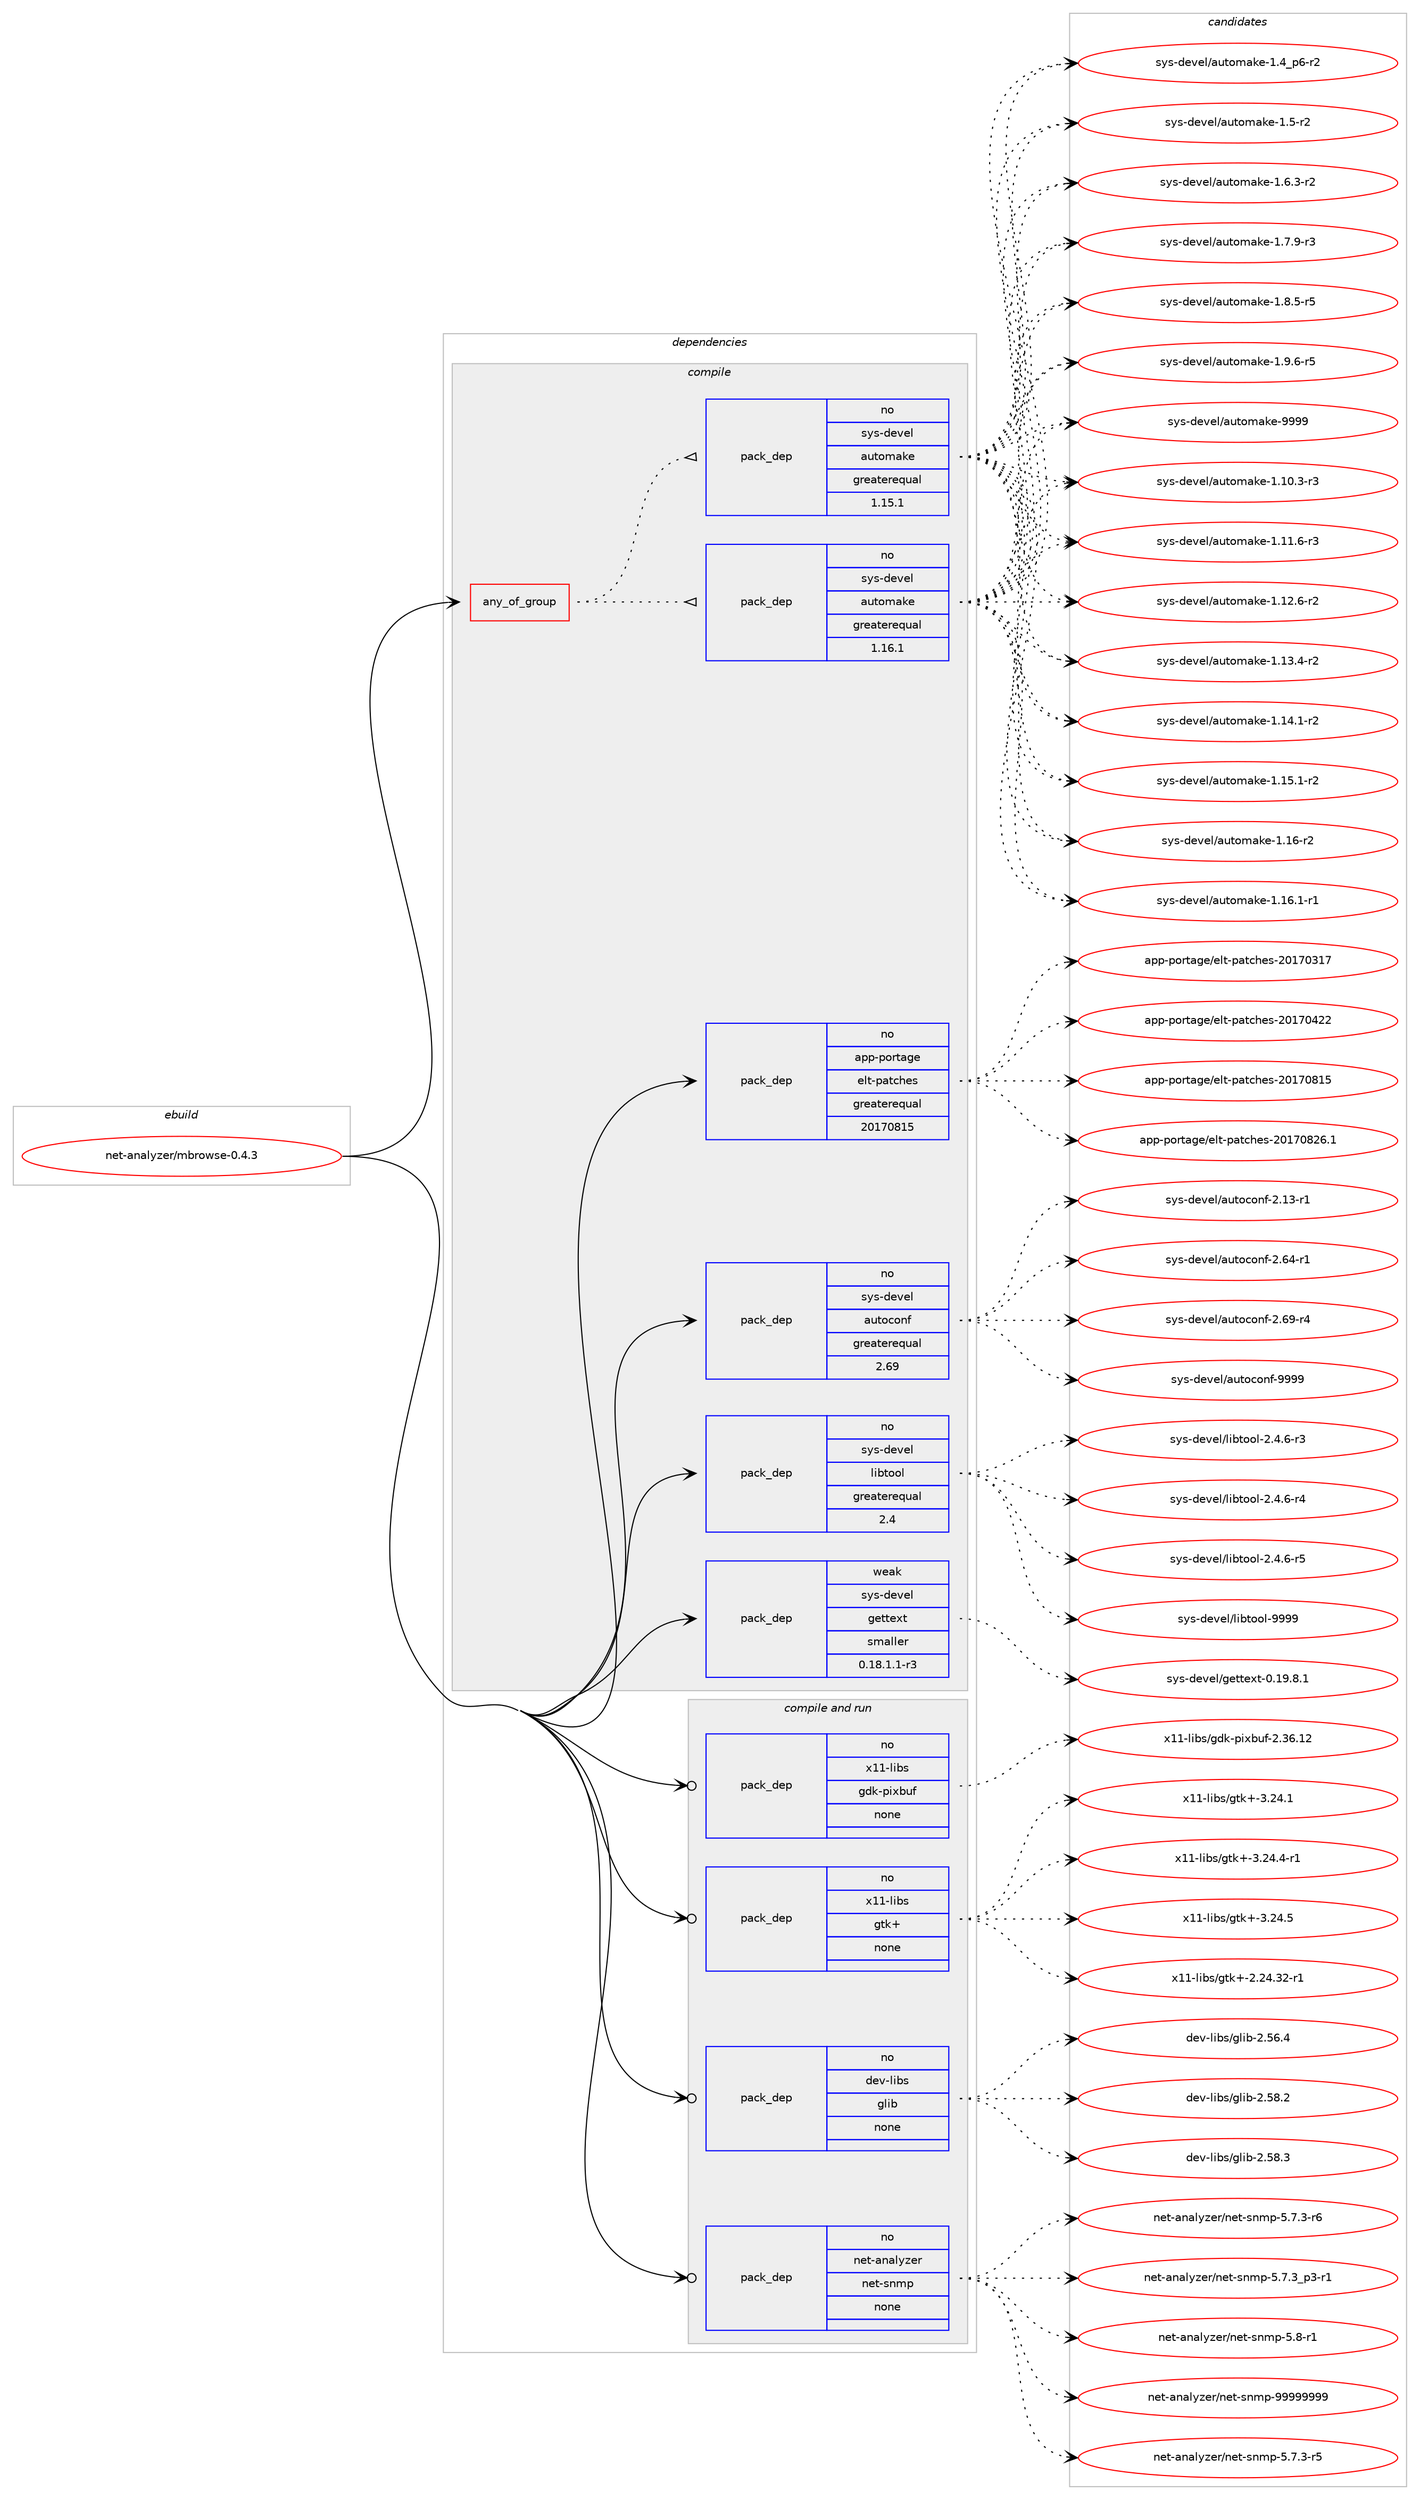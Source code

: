 digraph prolog {

# *************
# Graph options
# *************

newrank=true;
concentrate=true;
compound=true;
graph [rankdir=LR,fontname=Helvetica,fontsize=10,ranksep=1.5];#, ranksep=2.5, nodesep=0.2];
edge  [arrowhead=vee];
node  [fontname=Helvetica,fontsize=10];

# **********
# The ebuild
# **********

subgraph cluster_leftcol {
color=gray;
rank=same;
label=<<i>ebuild</i>>;
id [label="net-analyzer/mbrowse-0.4.3", color=red, width=4, href="../net-analyzer/mbrowse-0.4.3.svg"];
}

# ****************
# The dependencies
# ****************

subgraph cluster_midcol {
color=gray;
label=<<i>dependencies</i>>;
subgraph cluster_compile {
fillcolor="#eeeeee";
style=filled;
label=<<i>compile</i>>;
subgraph any25781 {
dependency1643412 [label=<<TABLE BORDER="0" CELLBORDER="1" CELLSPACING="0" CELLPADDING="4"><TR><TD CELLPADDING="10">any_of_group</TD></TR></TABLE>>, shape=none, color=red];subgraph pack1174965 {
dependency1643413 [label=<<TABLE BORDER="0" CELLBORDER="1" CELLSPACING="0" CELLPADDING="4" WIDTH="220"><TR><TD ROWSPAN="6" CELLPADDING="30">pack_dep</TD></TR><TR><TD WIDTH="110">no</TD></TR><TR><TD>sys-devel</TD></TR><TR><TD>automake</TD></TR><TR><TD>greaterequal</TD></TR><TR><TD>1.16.1</TD></TR></TABLE>>, shape=none, color=blue];
}
dependency1643412:e -> dependency1643413:w [weight=20,style="dotted",arrowhead="oinv"];
subgraph pack1174966 {
dependency1643414 [label=<<TABLE BORDER="0" CELLBORDER="1" CELLSPACING="0" CELLPADDING="4" WIDTH="220"><TR><TD ROWSPAN="6" CELLPADDING="30">pack_dep</TD></TR><TR><TD WIDTH="110">no</TD></TR><TR><TD>sys-devel</TD></TR><TR><TD>automake</TD></TR><TR><TD>greaterequal</TD></TR><TR><TD>1.15.1</TD></TR></TABLE>>, shape=none, color=blue];
}
dependency1643412:e -> dependency1643414:w [weight=20,style="dotted",arrowhead="oinv"];
}
id:e -> dependency1643412:w [weight=20,style="solid",arrowhead="vee"];
subgraph pack1174967 {
dependency1643415 [label=<<TABLE BORDER="0" CELLBORDER="1" CELLSPACING="0" CELLPADDING="4" WIDTH="220"><TR><TD ROWSPAN="6" CELLPADDING="30">pack_dep</TD></TR><TR><TD WIDTH="110">no</TD></TR><TR><TD>app-portage</TD></TR><TR><TD>elt-patches</TD></TR><TR><TD>greaterequal</TD></TR><TR><TD>20170815</TD></TR></TABLE>>, shape=none, color=blue];
}
id:e -> dependency1643415:w [weight=20,style="solid",arrowhead="vee"];
subgraph pack1174968 {
dependency1643416 [label=<<TABLE BORDER="0" CELLBORDER="1" CELLSPACING="0" CELLPADDING="4" WIDTH="220"><TR><TD ROWSPAN="6" CELLPADDING="30">pack_dep</TD></TR><TR><TD WIDTH="110">no</TD></TR><TR><TD>sys-devel</TD></TR><TR><TD>autoconf</TD></TR><TR><TD>greaterequal</TD></TR><TR><TD>2.69</TD></TR></TABLE>>, shape=none, color=blue];
}
id:e -> dependency1643416:w [weight=20,style="solid",arrowhead="vee"];
subgraph pack1174969 {
dependency1643417 [label=<<TABLE BORDER="0" CELLBORDER="1" CELLSPACING="0" CELLPADDING="4" WIDTH="220"><TR><TD ROWSPAN="6" CELLPADDING="30">pack_dep</TD></TR><TR><TD WIDTH="110">no</TD></TR><TR><TD>sys-devel</TD></TR><TR><TD>libtool</TD></TR><TR><TD>greaterequal</TD></TR><TR><TD>2.4</TD></TR></TABLE>>, shape=none, color=blue];
}
id:e -> dependency1643417:w [weight=20,style="solid",arrowhead="vee"];
subgraph pack1174970 {
dependency1643418 [label=<<TABLE BORDER="0" CELLBORDER="1" CELLSPACING="0" CELLPADDING="4" WIDTH="220"><TR><TD ROWSPAN="6" CELLPADDING="30">pack_dep</TD></TR><TR><TD WIDTH="110">weak</TD></TR><TR><TD>sys-devel</TD></TR><TR><TD>gettext</TD></TR><TR><TD>smaller</TD></TR><TR><TD>0.18.1.1-r3</TD></TR></TABLE>>, shape=none, color=blue];
}
id:e -> dependency1643418:w [weight=20,style="solid",arrowhead="vee"];
}
subgraph cluster_compileandrun {
fillcolor="#eeeeee";
style=filled;
label=<<i>compile and run</i>>;
subgraph pack1174971 {
dependency1643419 [label=<<TABLE BORDER="0" CELLBORDER="1" CELLSPACING="0" CELLPADDING="4" WIDTH="220"><TR><TD ROWSPAN="6" CELLPADDING="30">pack_dep</TD></TR><TR><TD WIDTH="110">no</TD></TR><TR><TD>dev-libs</TD></TR><TR><TD>glib</TD></TR><TR><TD>none</TD></TR><TR><TD></TD></TR></TABLE>>, shape=none, color=blue];
}
id:e -> dependency1643419:w [weight=20,style="solid",arrowhead="odotvee"];
subgraph pack1174972 {
dependency1643420 [label=<<TABLE BORDER="0" CELLBORDER="1" CELLSPACING="0" CELLPADDING="4" WIDTH="220"><TR><TD ROWSPAN="6" CELLPADDING="30">pack_dep</TD></TR><TR><TD WIDTH="110">no</TD></TR><TR><TD>net-analyzer</TD></TR><TR><TD>net-snmp</TD></TR><TR><TD>none</TD></TR><TR><TD></TD></TR></TABLE>>, shape=none, color=blue];
}
id:e -> dependency1643420:w [weight=20,style="solid",arrowhead="odotvee"];
subgraph pack1174973 {
dependency1643421 [label=<<TABLE BORDER="0" CELLBORDER="1" CELLSPACING="0" CELLPADDING="4" WIDTH="220"><TR><TD ROWSPAN="6" CELLPADDING="30">pack_dep</TD></TR><TR><TD WIDTH="110">no</TD></TR><TR><TD>x11-libs</TD></TR><TR><TD>gdk-pixbuf</TD></TR><TR><TD>none</TD></TR><TR><TD></TD></TR></TABLE>>, shape=none, color=blue];
}
id:e -> dependency1643421:w [weight=20,style="solid",arrowhead="odotvee"];
subgraph pack1174974 {
dependency1643422 [label=<<TABLE BORDER="0" CELLBORDER="1" CELLSPACING="0" CELLPADDING="4" WIDTH="220"><TR><TD ROWSPAN="6" CELLPADDING="30">pack_dep</TD></TR><TR><TD WIDTH="110">no</TD></TR><TR><TD>x11-libs</TD></TR><TR><TD>gtk+</TD></TR><TR><TD>none</TD></TR><TR><TD></TD></TR></TABLE>>, shape=none, color=blue];
}
id:e -> dependency1643422:w [weight=20,style="solid",arrowhead="odotvee"];
}
subgraph cluster_run {
fillcolor="#eeeeee";
style=filled;
label=<<i>run</i>>;
}
}

# **************
# The candidates
# **************

subgraph cluster_choices {
rank=same;
color=gray;
label=<<i>candidates</i>>;

subgraph choice1174965 {
color=black;
nodesep=1;
choice11512111545100101118101108479711711611110997107101454946494846514511451 [label="sys-devel/automake-1.10.3-r3", color=red, width=4,href="../sys-devel/automake-1.10.3-r3.svg"];
choice11512111545100101118101108479711711611110997107101454946494946544511451 [label="sys-devel/automake-1.11.6-r3", color=red, width=4,href="../sys-devel/automake-1.11.6-r3.svg"];
choice11512111545100101118101108479711711611110997107101454946495046544511450 [label="sys-devel/automake-1.12.6-r2", color=red, width=4,href="../sys-devel/automake-1.12.6-r2.svg"];
choice11512111545100101118101108479711711611110997107101454946495146524511450 [label="sys-devel/automake-1.13.4-r2", color=red, width=4,href="../sys-devel/automake-1.13.4-r2.svg"];
choice11512111545100101118101108479711711611110997107101454946495246494511450 [label="sys-devel/automake-1.14.1-r2", color=red, width=4,href="../sys-devel/automake-1.14.1-r2.svg"];
choice11512111545100101118101108479711711611110997107101454946495346494511450 [label="sys-devel/automake-1.15.1-r2", color=red, width=4,href="../sys-devel/automake-1.15.1-r2.svg"];
choice1151211154510010111810110847971171161111099710710145494649544511450 [label="sys-devel/automake-1.16-r2", color=red, width=4,href="../sys-devel/automake-1.16-r2.svg"];
choice11512111545100101118101108479711711611110997107101454946495446494511449 [label="sys-devel/automake-1.16.1-r1", color=red, width=4,href="../sys-devel/automake-1.16.1-r1.svg"];
choice115121115451001011181011084797117116111109971071014549465295112544511450 [label="sys-devel/automake-1.4_p6-r2", color=red, width=4,href="../sys-devel/automake-1.4_p6-r2.svg"];
choice11512111545100101118101108479711711611110997107101454946534511450 [label="sys-devel/automake-1.5-r2", color=red, width=4,href="../sys-devel/automake-1.5-r2.svg"];
choice115121115451001011181011084797117116111109971071014549465446514511450 [label="sys-devel/automake-1.6.3-r2", color=red, width=4,href="../sys-devel/automake-1.6.3-r2.svg"];
choice115121115451001011181011084797117116111109971071014549465546574511451 [label="sys-devel/automake-1.7.9-r3", color=red, width=4,href="../sys-devel/automake-1.7.9-r3.svg"];
choice115121115451001011181011084797117116111109971071014549465646534511453 [label="sys-devel/automake-1.8.5-r5", color=red, width=4,href="../sys-devel/automake-1.8.5-r5.svg"];
choice115121115451001011181011084797117116111109971071014549465746544511453 [label="sys-devel/automake-1.9.6-r5", color=red, width=4,href="../sys-devel/automake-1.9.6-r5.svg"];
choice115121115451001011181011084797117116111109971071014557575757 [label="sys-devel/automake-9999", color=red, width=4,href="../sys-devel/automake-9999.svg"];
dependency1643413:e -> choice11512111545100101118101108479711711611110997107101454946494846514511451:w [style=dotted,weight="100"];
dependency1643413:e -> choice11512111545100101118101108479711711611110997107101454946494946544511451:w [style=dotted,weight="100"];
dependency1643413:e -> choice11512111545100101118101108479711711611110997107101454946495046544511450:w [style=dotted,weight="100"];
dependency1643413:e -> choice11512111545100101118101108479711711611110997107101454946495146524511450:w [style=dotted,weight="100"];
dependency1643413:e -> choice11512111545100101118101108479711711611110997107101454946495246494511450:w [style=dotted,weight="100"];
dependency1643413:e -> choice11512111545100101118101108479711711611110997107101454946495346494511450:w [style=dotted,weight="100"];
dependency1643413:e -> choice1151211154510010111810110847971171161111099710710145494649544511450:w [style=dotted,weight="100"];
dependency1643413:e -> choice11512111545100101118101108479711711611110997107101454946495446494511449:w [style=dotted,weight="100"];
dependency1643413:e -> choice115121115451001011181011084797117116111109971071014549465295112544511450:w [style=dotted,weight="100"];
dependency1643413:e -> choice11512111545100101118101108479711711611110997107101454946534511450:w [style=dotted,weight="100"];
dependency1643413:e -> choice115121115451001011181011084797117116111109971071014549465446514511450:w [style=dotted,weight="100"];
dependency1643413:e -> choice115121115451001011181011084797117116111109971071014549465546574511451:w [style=dotted,weight="100"];
dependency1643413:e -> choice115121115451001011181011084797117116111109971071014549465646534511453:w [style=dotted,weight="100"];
dependency1643413:e -> choice115121115451001011181011084797117116111109971071014549465746544511453:w [style=dotted,weight="100"];
dependency1643413:e -> choice115121115451001011181011084797117116111109971071014557575757:w [style=dotted,weight="100"];
}
subgraph choice1174966 {
color=black;
nodesep=1;
choice11512111545100101118101108479711711611110997107101454946494846514511451 [label="sys-devel/automake-1.10.3-r3", color=red, width=4,href="../sys-devel/automake-1.10.3-r3.svg"];
choice11512111545100101118101108479711711611110997107101454946494946544511451 [label="sys-devel/automake-1.11.6-r3", color=red, width=4,href="../sys-devel/automake-1.11.6-r3.svg"];
choice11512111545100101118101108479711711611110997107101454946495046544511450 [label="sys-devel/automake-1.12.6-r2", color=red, width=4,href="../sys-devel/automake-1.12.6-r2.svg"];
choice11512111545100101118101108479711711611110997107101454946495146524511450 [label="sys-devel/automake-1.13.4-r2", color=red, width=4,href="../sys-devel/automake-1.13.4-r2.svg"];
choice11512111545100101118101108479711711611110997107101454946495246494511450 [label="sys-devel/automake-1.14.1-r2", color=red, width=4,href="../sys-devel/automake-1.14.1-r2.svg"];
choice11512111545100101118101108479711711611110997107101454946495346494511450 [label="sys-devel/automake-1.15.1-r2", color=red, width=4,href="../sys-devel/automake-1.15.1-r2.svg"];
choice1151211154510010111810110847971171161111099710710145494649544511450 [label="sys-devel/automake-1.16-r2", color=red, width=4,href="../sys-devel/automake-1.16-r2.svg"];
choice11512111545100101118101108479711711611110997107101454946495446494511449 [label="sys-devel/automake-1.16.1-r1", color=red, width=4,href="../sys-devel/automake-1.16.1-r1.svg"];
choice115121115451001011181011084797117116111109971071014549465295112544511450 [label="sys-devel/automake-1.4_p6-r2", color=red, width=4,href="../sys-devel/automake-1.4_p6-r2.svg"];
choice11512111545100101118101108479711711611110997107101454946534511450 [label="sys-devel/automake-1.5-r2", color=red, width=4,href="../sys-devel/automake-1.5-r2.svg"];
choice115121115451001011181011084797117116111109971071014549465446514511450 [label="sys-devel/automake-1.6.3-r2", color=red, width=4,href="../sys-devel/automake-1.6.3-r2.svg"];
choice115121115451001011181011084797117116111109971071014549465546574511451 [label="sys-devel/automake-1.7.9-r3", color=red, width=4,href="../sys-devel/automake-1.7.9-r3.svg"];
choice115121115451001011181011084797117116111109971071014549465646534511453 [label="sys-devel/automake-1.8.5-r5", color=red, width=4,href="../sys-devel/automake-1.8.5-r5.svg"];
choice115121115451001011181011084797117116111109971071014549465746544511453 [label="sys-devel/automake-1.9.6-r5", color=red, width=4,href="../sys-devel/automake-1.9.6-r5.svg"];
choice115121115451001011181011084797117116111109971071014557575757 [label="sys-devel/automake-9999", color=red, width=4,href="../sys-devel/automake-9999.svg"];
dependency1643414:e -> choice11512111545100101118101108479711711611110997107101454946494846514511451:w [style=dotted,weight="100"];
dependency1643414:e -> choice11512111545100101118101108479711711611110997107101454946494946544511451:w [style=dotted,weight="100"];
dependency1643414:e -> choice11512111545100101118101108479711711611110997107101454946495046544511450:w [style=dotted,weight="100"];
dependency1643414:e -> choice11512111545100101118101108479711711611110997107101454946495146524511450:w [style=dotted,weight="100"];
dependency1643414:e -> choice11512111545100101118101108479711711611110997107101454946495246494511450:w [style=dotted,weight="100"];
dependency1643414:e -> choice11512111545100101118101108479711711611110997107101454946495346494511450:w [style=dotted,weight="100"];
dependency1643414:e -> choice1151211154510010111810110847971171161111099710710145494649544511450:w [style=dotted,weight="100"];
dependency1643414:e -> choice11512111545100101118101108479711711611110997107101454946495446494511449:w [style=dotted,weight="100"];
dependency1643414:e -> choice115121115451001011181011084797117116111109971071014549465295112544511450:w [style=dotted,weight="100"];
dependency1643414:e -> choice11512111545100101118101108479711711611110997107101454946534511450:w [style=dotted,weight="100"];
dependency1643414:e -> choice115121115451001011181011084797117116111109971071014549465446514511450:w [style=dotted,weight="100"];
dependency1643414:e -> choice115121115451001011181011084797117116111109971071014549465546574511451:w [style=dotted,weight="100"];
dependency1643414:e -> choice115121115451001011181011084797117116111109971071014549465646534511453:w [style=dotted,weight="100"];
dependency1643414:e -> choice115121115451001011181011084797117116111109971071014549465746544511453:w [style=dotted,weight="100"];
dependency1643414:e -> choice115121115451001011181011084797117116111109971071014557575757:w [style=dotted,weight="100"];
}
subgraph choice1174967 {
color=black;
nodesep=1;
choice97112112451121111141169710310147101108116451129711699104101115455048495548514955 [label="app-portage/elt-patches-20170317", color=red, width=4,href="../app-portage/elt-patches-20170317.svg"];
choice97112112451121111141169710310147101108116451129711699104101115455048495548525050 [label="app-portage/elt-patches-20170422", color=red, width=4,href="../app-portage/elt-patches-20170422.svg"];
choice97112112451121111141169710310147101108116451129711699104101115455048495548564953 [label="app-portage/elt-patches-20170815", color=red, width=4,href="../app-portage/elt-patches-20170815.svg"];
choice971121124511211111411697103101471011081164511297116991041011154550484955485650544649 [label="app-portage/elt-patches-20170826.1", color=red, width=4,href="../app-portage/elt-patches-20170826.1.svg"];
dependency1643415:e -> choice97112112451121111141169710310147101108116451129711699104101115455048495548514955:w [style=dotted,weight="100"];
dependency1643415:e -> choice97112112451121111141169710310147101108116451129711699104101115455048495548525050:w [style=dotted,weight="100"];
dependency1643415:e -> choice97112112451121111141169710310147101108116451129711699104101115455048495548564953:w [style=dotted,weight="100"];
dependency1643415:e -> choice971121124511211111411697103101471011081164511297116991041011154550484955485650544649:w [style=dotted,weight="100"];
}
subgraph choice1174968 {
color=black;
nodesep=1;
choice1151211154510010111810110847971171161119911111010245504649514511449 [label="sys-devel/autoconf-2.13-r1", color=red, width=4,href="../sys-devel/autoconf-2.13-r1.svg"];
choice1151211154510010111810110847971171161119911111010245504654524511449 [label="sys-devel/autoconf-2.64-r1", color=red, width=4,href="../sys-devel/autoconf-2.64-r1.svg"];
choice1151211154510010111810110847971171161119911111010245504654574511452 [label="sys-devel/autoconf-2.69-r4", color=red, width=4,href="../sys-devel/autoconf-2.69-r4.svg"];
choice115121115451001011181011084797117116111991111101024557575757 [label="sys-devel/autoconf-9999", color=red, width=4,href="../sys-devel/autoconf-9999.svg"];
dependency1643416:e -> choice1151211154510010111810110847971171161119911111010245504649514511449:w [style=dotted,weight="100"];
dependency1643416:e -> choice1151211154510010111810110847971171161119911111010245504654524511449:w [style=dotted,weight="100"];
dependency1643416:e -> choice1151211154510010111810110847971171161119911111010245504654574511452:w [style=dotted,weight="100"];
dependency1643416:e -> choice115121115451001011181011084797117116111991111101024557575757:w [style=dotted,weight="100"];
}
subgraph choice1174969 {
color=black;
nodesep=1;
choice1151211154510010111810110847108105981161111111084550465246544511451 [label="sys-devel/libtool-2.4.6-r3", color=red, width=4,href="../sys-devel/libtool-2.4.6-r3.svg"];
choice1151211154510010111810110847108105981161111111084550465246544511452 [label="sys-devel/libtool-2.4.6-r4", color=red, width=4,href="../sys-devel/libtool-2.4.6-r4.svg"];
choice1151211154510010111810110847108105981161111111084550465246544511453 [label="sys-devel/libtool-2.4.6-r5", color=red, width=4,href="../sys-devel/libtool-2.4.6-r5.svg"];
choice1151211154510010111810110847108105981161111111084557575757 [label="sys-devel/libtool-9999", color=red, width=4,href="../sys-devel/libtool-9999.svg"];
dependency1643417:e -> choice1151211154510010111810110847108105981161111111084550465246544511451:w [style=dotted,weight="100"];
dependency1643417:e -> choice1151211154510010111810110847108105981161111111084550465246544511452:w [style=dotted,weight="100"];
dependency1643417:e -> choice1151211154510010111810110847108105981161111111084550465246544511453:w [style=dotted,weight="100"];
dependency1643417:e -> choice1151211154510010111810110847108105981161111111084557575757:w [style=dotted,weight="100"];
}
subgraph choice1174970 {
color=black;
nodesep=1;
choice1151211154510010111810110847103101116116101120116454846495746564649 [label="sys-devel/gettext-0.19.8.1", color=red, width=4,href="../sys-devel/gettext-0.19.8.1.svg"];
dependency1643418:e -> choice1151211154510010111810110847103101116116101120116454846495746564649:w [style=dotted,weight="100"];
}
subgraph choice1174971 {
color=black;
nodesep=1;
choice1001011184510810598115471031081059845504653544652 [label="dev-libs/glib-2.56.4", color=red, width=4,href="../dev-libs/glib-2.56.4.svg"];
choice1001011184510810598115471031081059845504653564650 [label="dev-libs/glib-2.58.2", color=red, width=4,href="../dev-libs/glib-2.58.2.svg"];
choice1001011184510810598115471031081059845504653564651 [label="dev-libs/glib-2.58.3", color=red, width=4,href="../dev-libs/glib-2.58.3.svg"];
dependency1643419:e -> choice1001011184510810598115471031081059845504653544652:w [style=dotted,weight="100"];
dependency1643419:e -> choice1001011184510810598115471031081059845504653564650:w [style=dotted,weight="100"];
dependency1643419:e -> choice1001011184510810598115471031081059845504653564651:w [style=dotted,weight="100"];
}
subgraph choice1174972 {
color=black;
nodesep=1;
choice11010111645971109710812112210111447110101116451151101091124553465546514511453 [label="net-analyzer/net-snmp-5.7.3-r5", color=red, width=4,href="../net-analyzer/net-snmp-5.7.3-r5.svg"];
choice11010111645971109710812112210111447110101116451151101091124553465546514511454 [label="net-analyzer/net-snmp-5.7.3-r6", color=red, width=4,href="../net-analyzer/net-snmp-5.7.3-r6.svg"];
choice110101116459711097108121122101114471101011164511511010911245534655465195112514511449 [label="net-analyzer/net-snmp-5.7.3_p3-r1", color=red, width=4,href="../net-analyzer/net-snmp-5.7.3_p3-r1.svg"];
choice1101011164597110971081211221011144711010111645115110109112455346564511449 [label="net-analyzer/net-snmp-5.8-r1", color=red, width=4,href="../net-analyzer/net-snmp-5.8-r1.svg"];
choice1101011164597110971081211221011144711010111645115110109112455757575757575757 [label="net-analyzer/net-snmp-99999999", color=red, width=4,href="../net-analyzer/net-snmp-99999999.svg"];
dependency1643420:e -> choice11010111645971109710812112210111447110101116451151101091124553465546514511453:w [style=dotted,weight="100"];
dependency1643420:e -> choice11010111645971109710812112210111447110101116451151101091124553465546514511454:w [style=dotted,weight="100"];
dependency1643420:e -> choice110101116459711097108121122101114471101011164511511010911245534655465195112514511449:w [style=dotted,weight="100"];
dependency1643420:e -> choice1101011164597110971081211221011144711010111645115110109112455346564511449:w [style=dotted,weight="100"];
dependency1643420:e -> choice1101011164597110971081211221011144711010111645115110109112455757575757575757:w [style=dotted,weight="100"];
}
subgraph choice1174973 {
color=black;
nodesep=1;
choice120494945108105981154710310010745112105120981171024550465154464950 [label="x11-libs/gdk-pixbuf-2.36.12", color=red, width=4,href="../x11-libs/gdk-pixbuf-2.36.12.svg"];
dependency1643421:e -> choice120494945108105981154710310010745112105120981171024550465154464950:w [style=dotted,weight="100"];
}
subgraph choice1174974 {
color=black;
nodesep=1;
choice12049494510810598115471031161074345504650524651504511449 [label="x11-libs/gtk+-2.24.32-r1", color=red, width=4,href="../x11-libs/gtk+-2.24.32-r1.svg"];
choice12049494510810598115471031161074345514650524649 [label="x11-libs/gtk+-3.24.1", color=red, width=4,href="../x11-libs/gtk+-3.24.1.svg"];
choice120494945108105981154710311610743455146505246524511449 [label="x11-libs/gtk+-3.24.4-r1", color=red, width=4,href="../x11-libs/gtk+-3.24.4-r1.svg"];
choice12049494510810598115471031161074345514650524653 [label="x11-libs/gtk+-3.24.5", color=red, width=4,href="../x11-libs/gtk+-3.24.5.svg"];
dependency1643422:e -> choice12049494510810598115471031161074345504650524651504511449:w [style=dotted,weight="100"];
dependency1643422:e -> choice12049494510810598115471031161074345514650524649:w [style=dotted,weight="100"];
dependency1643422:e -> choice120494945108105981154710311610743455146505246524511449:w [style=dotted,weight="100"];
dependency1643422:e -> choice12049494510810598115471031161074345514650524653:w [style=dotted,weight="100"];
}
}

}
